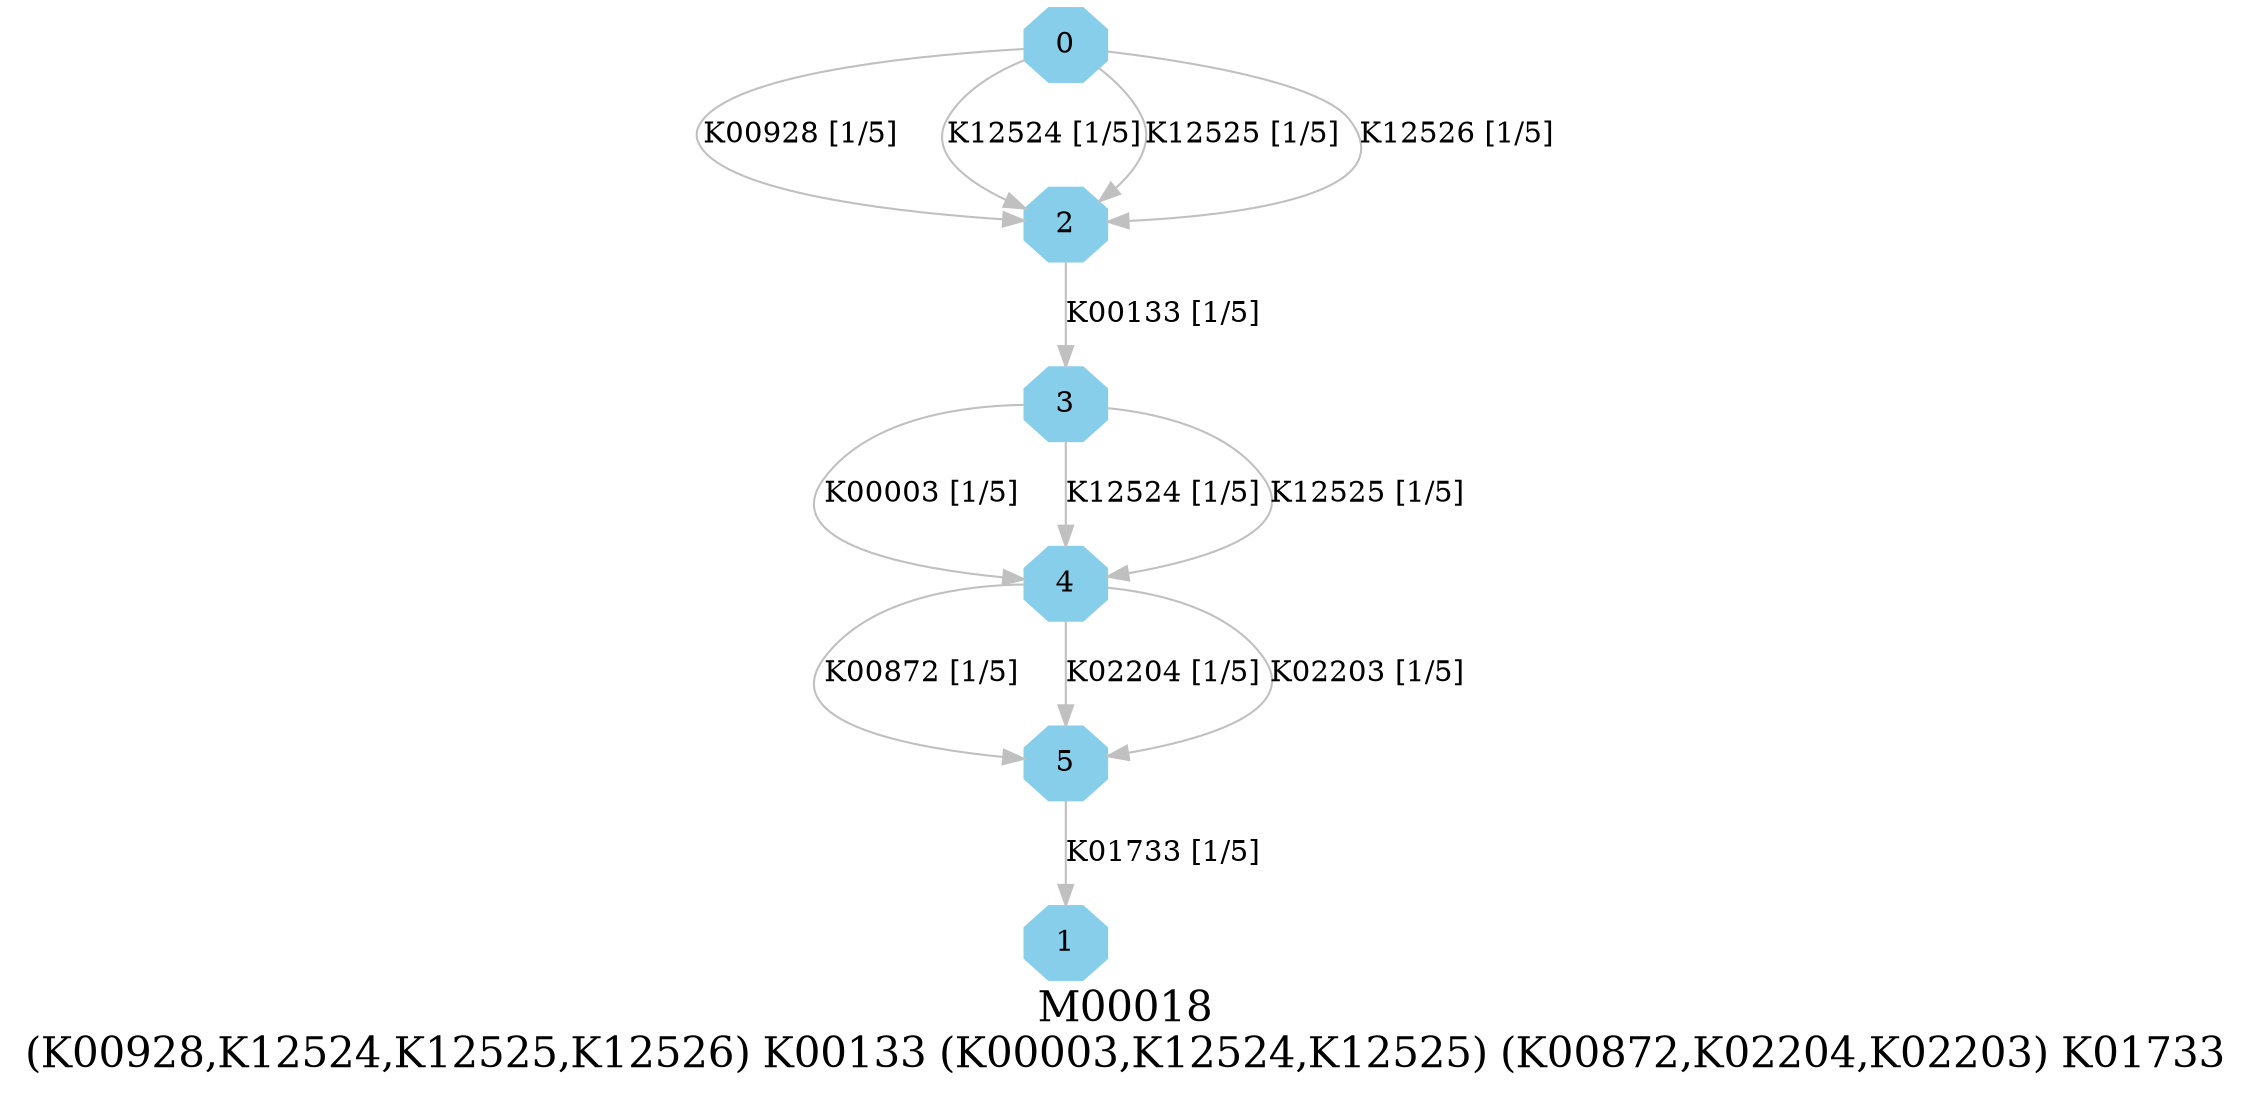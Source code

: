 digraph G {
graph [label="M00018
(K00928,K12524,K12525,K12526) K00133 (K00003,K12524,K12525) (K00872,K02204,K02203) K01733",fontsize=20];
node [shape=box,style=filled];
edge [len=3,color=grey];
{node [width=.3,height=.3,shape=octagon,style=filled,color=skyblue] 0 1 2 3 4 5 }
0 -> 2 [label="K00928 [1/5]"];
0 -> 2 [label="K12524 [1/5]"];
0 -> 2 [label="K12525 [1/5]"];
0 -> 2 [label="K12526 [1/5]"];
2 -> 3 [label="K00133 [1/5]"];
3 -> 4 [label="K00003 [1/5]"];
3 -> 4 [label="K12524 [1/5]"];
3 -> 4 [label="K12525 [1/5]"];
4 -> 5 [label="K00872 [1/5]"];
4 -> 5 [label="K02204 [1/5]"];
4 -> 5 [label="K02203 [1/5]"];
5 -> 1 [label="K01733 [1/5]"];
}